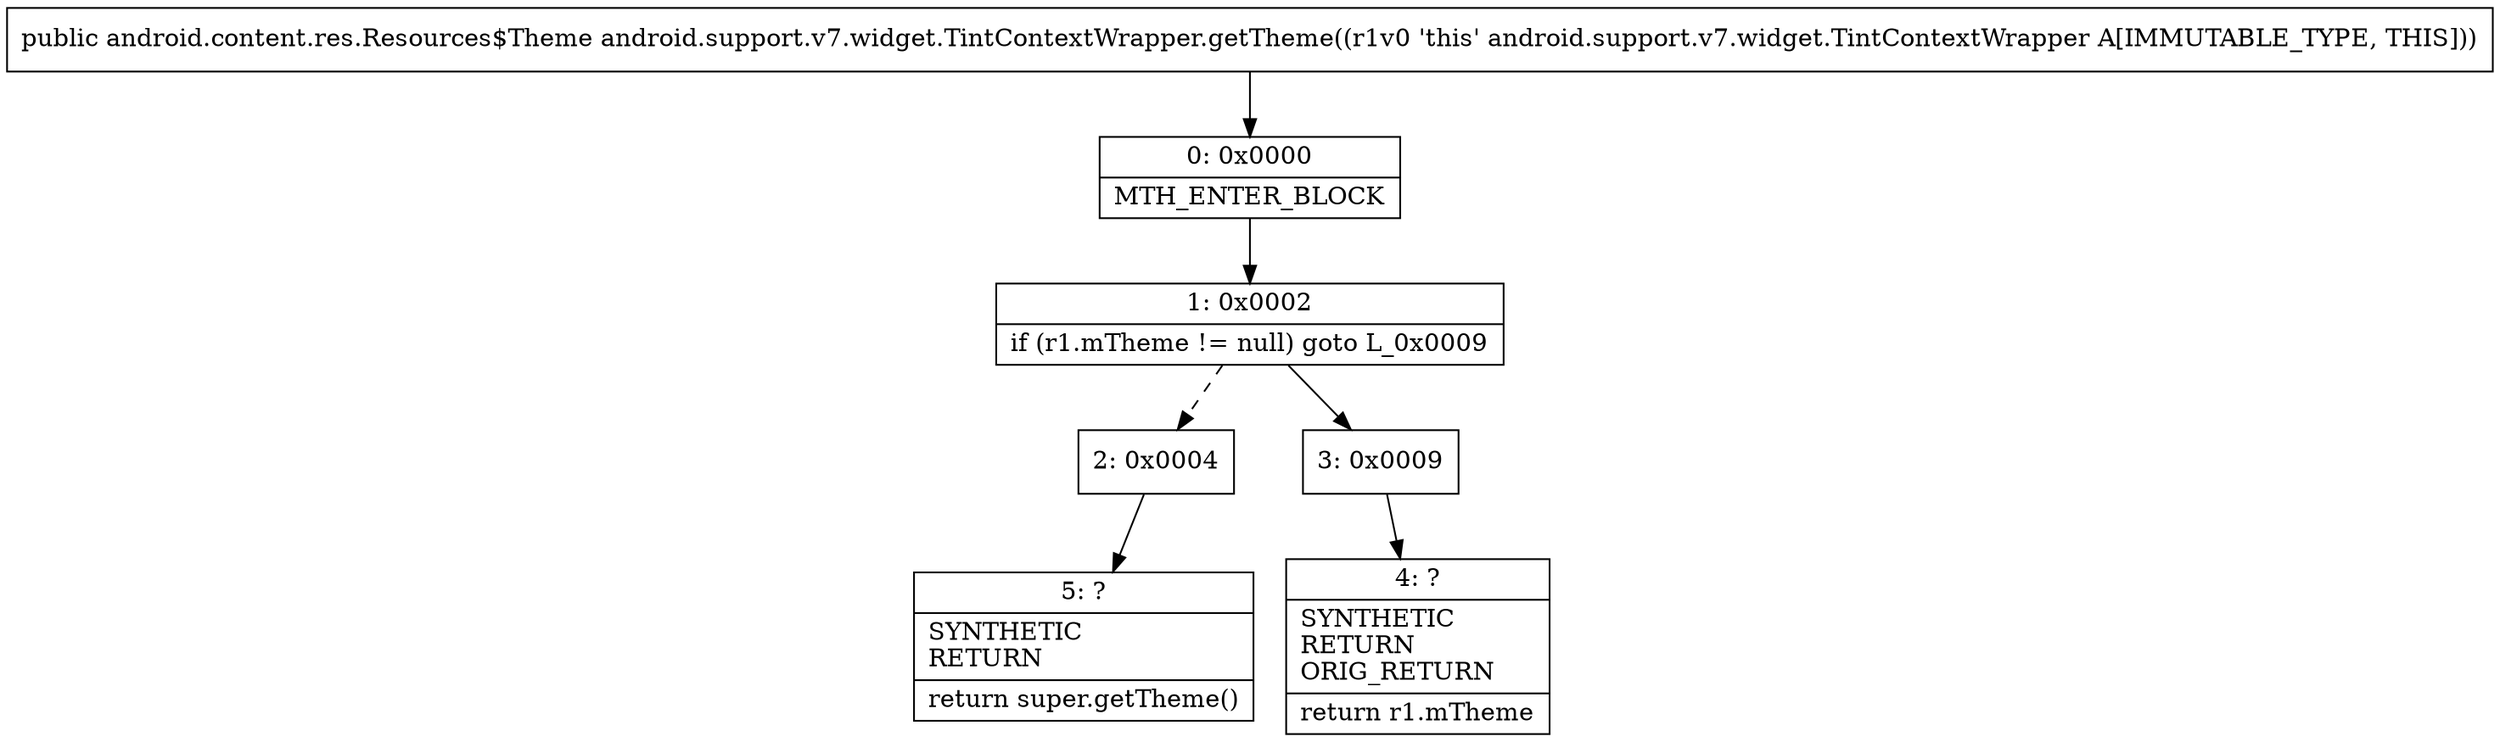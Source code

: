 digraph "CFG forandroid.support.v7.widget.TintContextWrapper.getTheme()Landroid\/content\/res\/Resources$Theme;" {
Node_0 [shape=record,label="{0\:\ 0x0000|MTH_ENTER_BLOCK\l}"];
Node_1 [shape=record,label="{1\:\ 0x0002|if (r1.mTheme != null) goto L_0x0009\l}"];
Node_2 [shape=record,label="{2\:\ 0x0004}"];
Node_3 [shape=record,label="{3\:\ 0x0009}"];
Node_4 [shape=record,label="{4\:\ ?|SYNTHETIC\lRETURN\lORIG_RETURN\l|return r1.mTheme\l}"];
Node_5 [shape=record,label="{5\:\ ?|SYNTHETIC\lRETURN\l|return super.getTheme()\l}"];
MethodNode[shape=record,label="{public android.content.res.Resources$Theme android.support.v7.widget.TintContextWrapper.getTheme((r1v0 'this' android.support.v7.widget.TintContextWrapper A[IMMUTABLE_TYPE, THIS])) }"];
MethodNode -> Node_0;
Node_0 -> Node_1;
Node_1 -> Node_2[style=dashed];
Node_1 -> Node_3;
Node_2 -> Node_5;
Node_3 -> Node_4;
}

